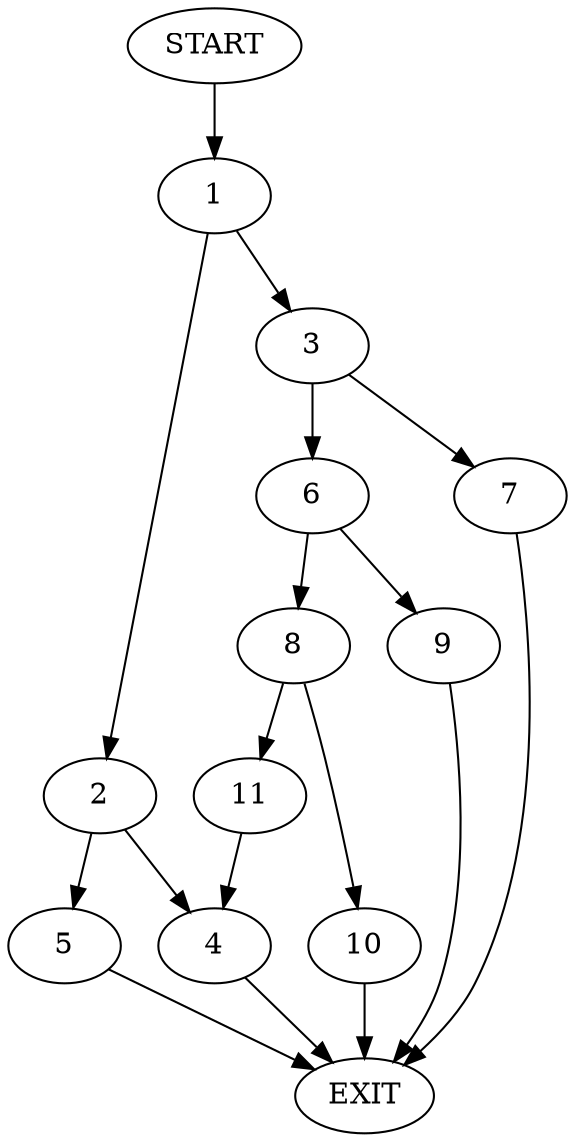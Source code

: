 digraph {
0 [label="START"]
12 [label="EXIT"]
0 -> 1
1 -> 2
1 -> 3
2 -> 4
2 -> 5
3 -> 6
3 -> 7
7 -> 12
6 -> 8
6 -> 9
9 -> 12
8 -> 10
8 -> 11
11 -> 4
10 -> 12
4 -> 12
5 -> 12
}
